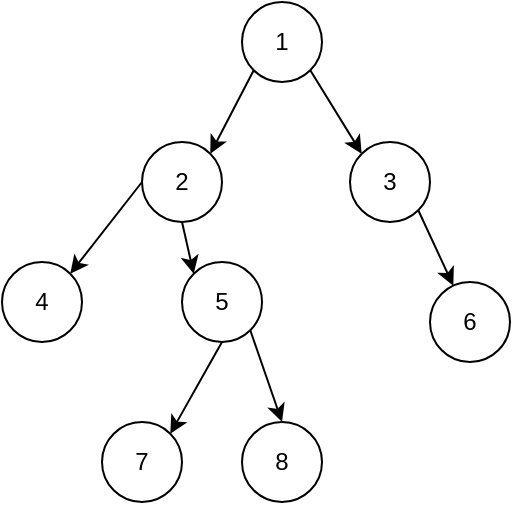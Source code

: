 <mxfile version="20.2.4" type="github">
  <diagram id="RbXN_SYNOPDwcVzI38QZ" name="Page-1">
    <mxGraphModel dx="1426" dy="768" grid="1" gridSize="10" guides="1" tooltips="1" connect="1" arrows="1" fold="1" page="1" pageScale="1" pageWidth="827" pageHeight="1169" math="0" shadow="0">
      <root>
        <mxCell id="0" />
        <mxCell id="1" parent="0" />
        <mxCell id="OR4KiLP7r7vhhV5RC_st-11" style="orthogonalLoop=1;jettySize=auto;html=1;exitX=1;exitY=1;exitDx=0;exitDy=0;entryX=0;entryY=0;entryDx=0;entryDy=0;rounded=0;" edge="1" parent="1" source="OR4KiLP7r7vhhV5RC_st-1" target="OR4KiLP7r7vhhV5RC_st-3">
          <mxGeometry relative="1" as="geometry" />
        </mxCell>
        <mxCell id="OR4KiLP7r7vhhV5RC_st-12" style="edgeStyle=none;rounded=0;orthogonalLoop=1;jettySize=auto;html=1;exitX=0;exitY=1;exitDx=0;exitDy=0;entryX=1;entryY=0;entryDx=0;entryDy=0;" edge="1" parent="1" source="OR4KiLP7r7vhhV5RC_st-1" target="OR4KiLP7r7vhhV5RC_st-2">
          <mxGeometry relative="1" as="geometry" />
        </mxCell>
        <mxCell id="OR4KiLP7r7vhhV5RC_st-1" value="1" style="ellipse;whiteSpace=wrap;html=1;aspect=fixed;" vertex="1" parent="1">
          <mxGeometry x="300" y="100" width="40" height="40" as="geometry" />
        </mxCell>
        <mxCell id="OR4KiLP7r7vhhV5RC_st-13" style="edgeStyle=none;rounded=0;orthogonalLoop=1;jettySize=auto;html=1;exitX=0;exitY=0.5;exitDx=0;exitDy=0;entryX=1;entryY=0;entryDx=0;entryDy=0;" edge="1" parent="1" source="OR4KiLP7r7vhhV5RC_st-2" target="OR4KiLP7r7vhhV5RC_st-4">
          <mxGeometry relative="1" as="geometry" />
        </mxCell>
        <mxCell id="OR4KiLP7r7vhhV5RC_st-14" style="edgeStyle=none;rounded=0;orthogonalLoop=1;jettySize=auto;html=1;exitX=0.5;exitY=1;exitDx=0;exitDy=0;entryX=0;entryY=0;entryDx=0;entryDy=0;" edge="1" parent="1" source="OR4KiLP7r7vhhV5RC_st-2" target="OR4KiLP7r7vhhV5RC_st-5">
          <mxGeometry relative="1" as="geometry" />
        </mxCell>
        <mxCell id="OR4KiLP7r7vhhV5RC_st-2" value="2" style="ellipse;whiteSpace=wrap;html=1;aspect=fixed;" vertex="1" parent="1">
          <mxGeometry x="250" y="170" width="40" height="40" as="geometry" />
        </mxCell>
        <mxCell id="OR4KiLP7r7vhhV5RC_st-17" style="edgeStyle=none;rounded=0;orthogonalLoop=1;jettySize=auto;html=1;exitX=1;exitY=1;exitDx=0;exitDy=0;" edge="1" parent="1" source="OR4KiLP7r7vhhV5RC_st-3" target="OR4KiLP7r7vhhV5RC_st-6">
          <mxGeometry relative="1" as="geometry" />
        </mxCell>
        <mxCell id="OR4KiLP7r7vhhV5RC_st-3" value="3" style="ellipse;whiteSpace=wrap;html=1;aspect=fixed;" vertex="1" parent="1">
          <mxGeometry x="354" y="170" width="40" height="40" as="geometry" />
        </mxCell>
        <mxCell id="OR4KiLP7r7vhhV5RC_st-4" value="4" style="ellipse;whiteSpace=wrap;html=1;aspect=fixed;" vertex="1" parent="1">
          <mxGeometry x="180" y="230" width="40" height="40" as="geometry" />
        </mxCell>
        <mxCell id="OR4KiLP7r7vhhV5RC_st-15" style="edgeStyle=none;rounded=0;orthogonalLoop=1;jettySize=auto;html=1;exitX=0.5;exitY=1;exitDx=0;exitDy=0;entryX=1;entryY=0;entryDx=0;entryDy=0;" edge="1" parent="1" source="OR4KiLP7r7vhhV5RC_st-5" target="OR4KiLP7r7vhhV5RC_st-7">
          <mxGeometry relative="1" as="geometry" />
        </mxCell>
        <mxCell id="OR4KiLP7r7vhhV5RC_st-16" style="edgeStyle=none;rounded=0;orthogonalLoop=1;jettySize=auto;html=1;exitX=1;exitY=1;exitDx=0;exitDy=0;entryX=0.5;entryY=0;entryDx=0;entryDy=0;" edge="1" parent="1" source="OR4KiLP7r7vhhV5RC_st-5" target="OR4KiLP7r7vhhV5RC_st-8">
          <mxGeometry relative="1" as="geometry" />
        </mxCell>
        <mxCell id="OR4KiLP7r7vhhV5RC_st-5" value="5" style="ellipse;whiteSpace=wrap;html=1;aspect=fixed;" vertex="1" parent="1">
          <mxGeometry x="270" y="230" width="40" height="40" as="geometry" />
        </mxCell>
        <mxCell id="OR4KiLP7r7vhhV5RC_st-6" value="6" style="ellipse;whiteSpace=wrap;html=1;aspect=fixed;" vertex="1" parent="1">
          <mxGeometry x="394" y="240" width="40" height="40" as="geometry" />
        </mxCell>
        <mxCell id="OR4KiLP7r7vhhV5RC_st-7" value="7" style="ellipse;whiteSpace=wrap;html=1;aspect=fixed;" vertex="1" parent="1">
          <mxGeometry x="230" y="310" width="40" height="40" as="geometry" />
        </mxCell>
        <mxCell id="OR4KiLP7r7vhhV5RC_st-8" value="8" style="ellipse;whiteSpace=wrap;html=1;aspect=fixed;" vertex="1" parent="1">
          <mxGeometry x="300" y="310" width="40" height="40" as="geometry" />
        </mxCell>
      </root>
    </mxGraphModel>
  </diagram>
</mxfile>
